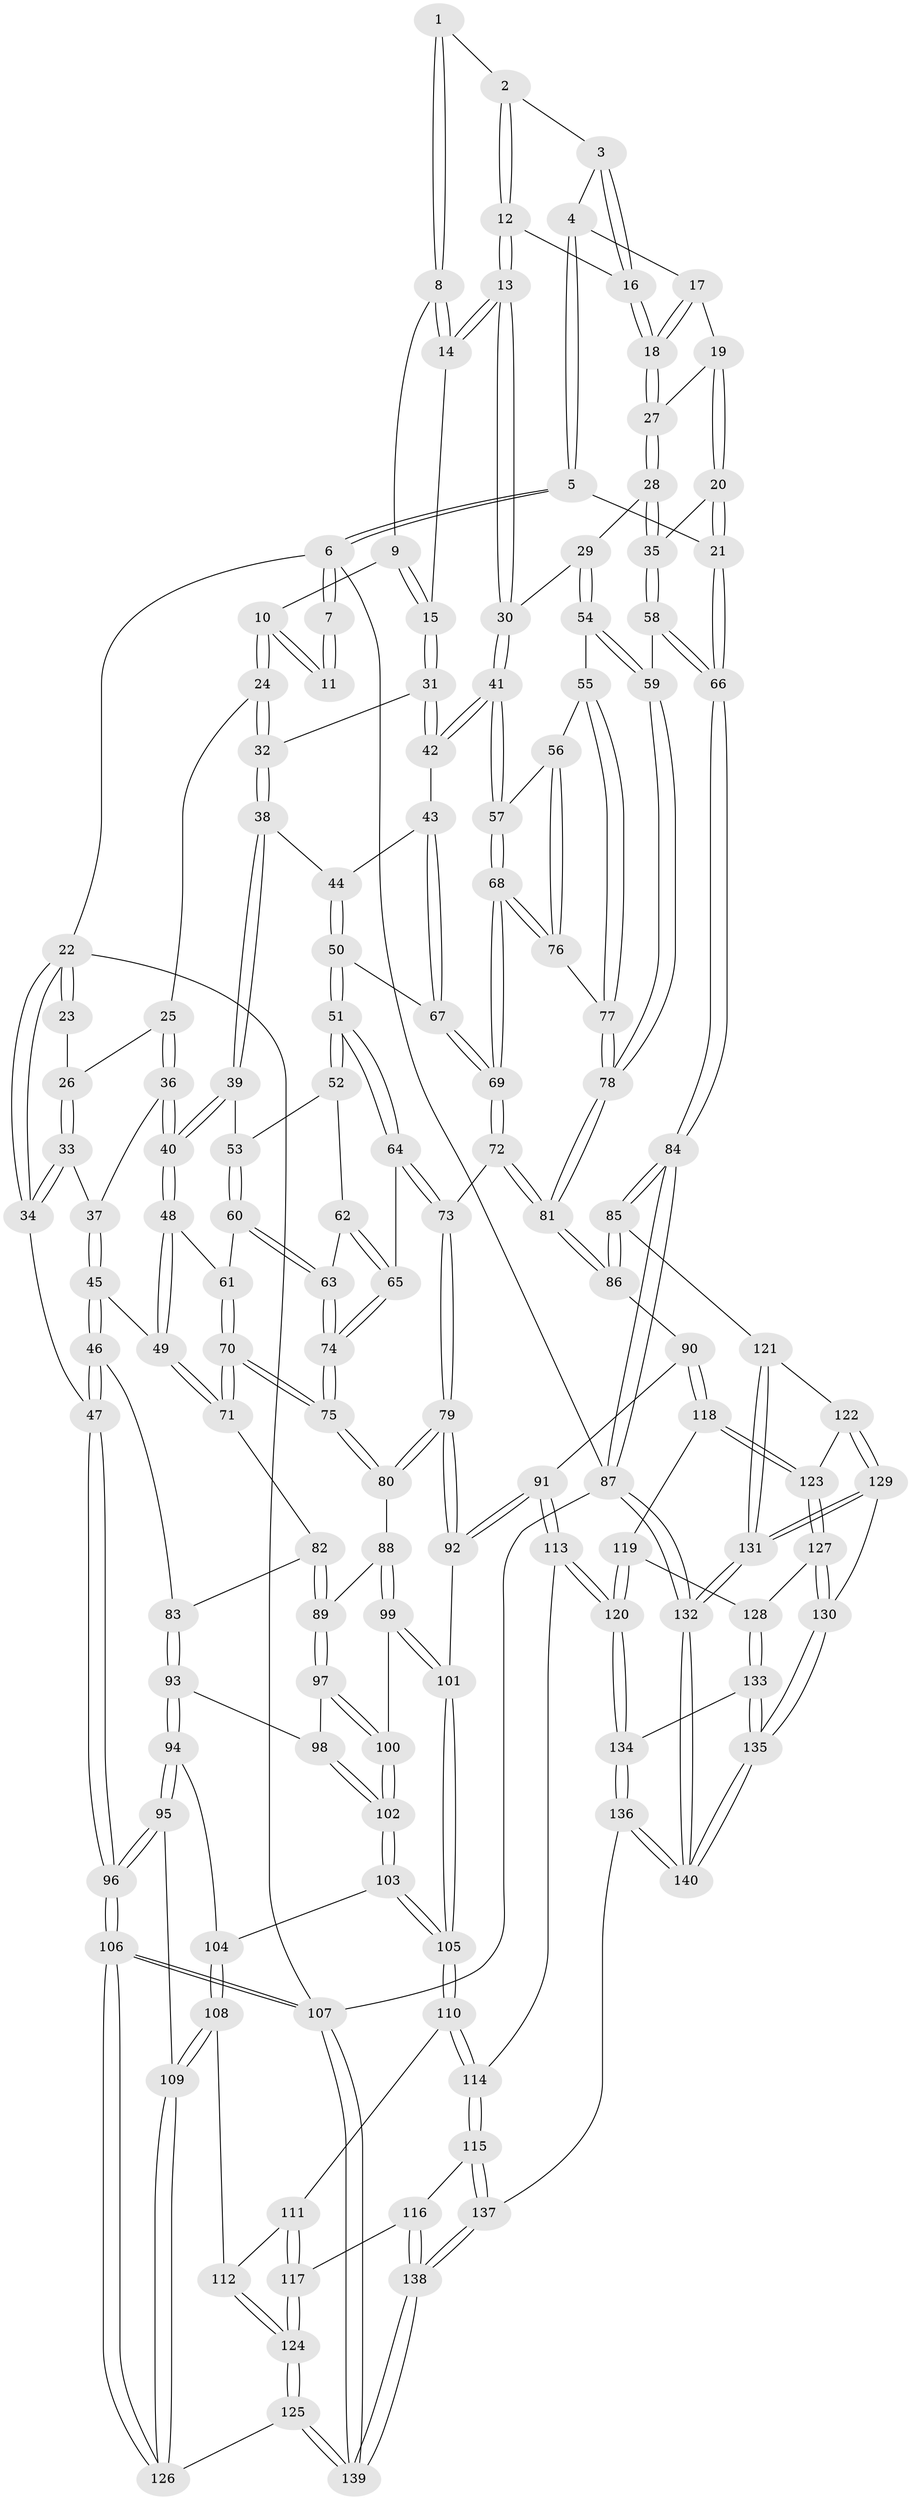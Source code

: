 // coarse degree distribution, {4: 0.3142857142857143, 5: 0.07142857142857142, 3: 0.5285714285714286, 2: 0.08571428571428572}
// Generated by graph-tools (version 1.1) at 2025/54/03/04/25 22:54:28]
// undirected, 140 vertices, 347 edges
graph export_dot {
  node [color=gray90,style=filled];
  1 [pos="+0.7828841616707584+0"];
  2 [pos="+0.8071274595670417+0"];
  3 [pos="+0.8765639857204923+0.047795192275762004"];
  4 [pos="+0.8809609418621323+0.05010676469124276"];
  5 [pos="+1+0.08204886502743743"];
  6 [pos="+1+0"];
  7 [pos="+0.7770200573712419+0"];
  8 [pos="+0.6979152459757512+0.047021176381359935"];
  9 [pos="+0.6114175910104421+0.032400748827304225"];
  10 [pos="+0.3728859452672102+0"];
  11 [pos="+0.36769167091777805+0"];
  12 [pos="+0.7794830324392984+0.11290841709305185"];
  13 [pos="+0.7171338643925467+0.15050276401557175"];
  14 [pos="+0.6970057522564574+0.14056591967587792"];
  15 [pos="+0.6432806720630709+0.14980634209736474"];
  16 [pos="+0.8249115749913549+0.11897759237675878"];
  17 [pos="+0.8923476477911297+0.11266904945499681"];
  18 [pos="+0.8404409883422481+0.13738891081573365"];
  19 [pos="+0.9117796495753415+0.13493344789330028"];
  20 [pos="+1+0.19160683729659297"];
  21 [pos="+1+0.14839336841234485"];
  22 [pos="+0+0"];
  23 [pos="+0.012882587936234327+0"];
  24 [pos="+0.3732258322644657+0"];
  25 [pos="+0.3002613875942974+0.10534606826655384"];
  26 [pos="+0.09824205928430468+0.10910750222380591"];
  27 [pos="+0.8509914431688221+0.1669919284325073"];
  28 [pos="+0.847729856397399+0.2263903630558834"];
  29 [pos="+0.7941208322307887+0.2401382899057469"];
  30 [pos="+0.7588649478971095+0.2303460585674784"];
  31 [pos="+0.6144403290109506+0.16291413979909306"];
  32 [pos="+0.5204425606040756+0.1634626592717481"];
  33 [pos="+0.10986100856838987+0.18303855245947148"];
  34 [pos="+0+0.16145843656716338"];
  35 [pos="+0.9217719133940024+0.25091371324148254"];
  36 [pos="+0.27997112206606+0.18190851927471524"];
  37 [pos="+0.11002297403260936+0.18327788041967694"];
  38 [pos="+0.5188459315496401+0.16731544659552244"];
  39 [pos="+0.40512212460821373+0.2529880028332014"];
  40 [pos="+0.3039030983940883+0.2410026104455031"];
  41 [pos="+0.6831627089083868+0.3120595071471086"];
  42 [pos="+0.6547058855009625+0.30533284621183504"];
  43 [pos="+0.633988486842428+0.31087129346023135"];
  44 [pos="+0.5382996217404352+0.24323463520643537"];
  45 [pos="+0.07483770486515501+0.3569127558487764"];
  46 [pos="+0.059374236447569756+0.3701066916076991"];
  47 [pos="+0+0.4115548118873295"];
  48 [pos="+0.2846519134168634+0.289440819543682"];
  49 [pos="+0.21737751715016193+0.3444946377754568"];
  50 [pos="+0.5145856176450981+0.33588363914518865"];
  51 [pos="+0.5066377119796087+0.3441953280738978"];
  52 [pos="+0.44454706727567933+0.30894045783568214"];
  53 [pos="+0.4162893583708296+0.27415780450973126"];
  54 [pos="+0.8177506957056484+0.3827848090117099"];
  55 [pos="+0.8063808513740367+0.3837948894274303"];
  56 [pos="+0.6947464111537079+0.3319816053038919"];
  57 [pos="+0.6879351376963558+0.3220601851009822"];
  58 [pos="+0.88264991459997+0.4028706172980701"];
  59 [pos="+0.8569200622010877+0.4006643978693871"];
  60 [pos="+0.38497410765795276+0.36891242009666986"];
  61 [pos="+0.300791564559368+0.31190125468816066"];
  62 [pos="+0.4302403927308548+0.3393251339803861"];
  63 [pos="+0.3908885408607431+0.3783921582026136"];
  64 [pos="+0.5057419533371504+0.3991283727557681"];
  65 [pos="+0.43974123317666014+0.40499929088731673"];
  66 [pos="+1+0.6143122457176211"];
  67 [pos="+0.6157907516364144+0.32699040157300613"];
  68 [pos="+0.6027456609941373+0.4523174611280873"];
  69 [pos="+0.5786265810315407+0.4626065158640541"];
  70 [pos="+0.35329881829193843+0.4765759979288953"];
  71 [pos="+0.2639135743611333+0.45499857379962516"];
  72 [pos="+0.5630412734517971+0.4768330138984682"];
  73 [pos="+0.5616425945290635+0.477150494434324"];
  74 [pos="+0.39934891318888865+0.4158463981187164"];
  75 [pos="+0.3542265011624609+0.4771282660909213"];
  76 [pos="+0.691631091414868+0.4293705917235072"];
  77 [pos="+0.7236527393560276+0.44877313510881184"];
  78 [pos="+0.7477276280922739+0.5536222853398353"];
  79 [pos="+0.4717269962720389+0.5980285201765898"];
  80 [pos="+0.3751770715899076+0.5293926037659202"];
  81 [pos="+0.7446936621849924+0.5840566527388208"];
  82 [pos="+0.20459462739027945+0.5023839431233531"];
  83 [pos="+0.15260771526660005+0.5117028888226144"];
  84 [pos="+1+0.652962216786357"];
  85 [pos="+0.9889262238583603+0.686445318284159"];
  86 [pos="+0.7480685916942034+0.5925814776211277"];
  87 [pos="+1+1"];
  88 [pos="+0.3094923107694767+0.5661136418865527"];
  89 [pos="+0.2766996742872997+0.5786143298047879"];
  90 [pos="+0.6157667134680714+0.7041410314995799"];
  91 [pos="+0.5092783698041506+0.665931196246169"];
  92 [pos="+0.4761325653054668+0.6249686692931435"];
  93 [pos="+0.139923293073946+0.5599039644209041"];
  94 [pos="+0.10897999658578274+0.5996081172625477"];
  95 [pos="+0+0.6714004733482765"];
  96 [pos="+0+0.651418278923367"];
  97 [pos="+0.2568183403737778+0.6059448017425221"];
  98 [pos="+0.2465295879794272+0.6142424966191155"];
  99 [pos="+0.317778172426619+0.6539298704059968"];
  100 [pos="+0.3176633238945719+0.65390018687582"];
  101 [pos="+0.3692756538170045+0.6863650015355223"];
  102 [pos="+0.22949202484165243+0.6764521091222472"];
  103 [pos="+0.22628574443323796+0.6831396120693323"];
  104 [pos="+0.20339851948914106+0.6952769031454838"];
  105 [pos="+0.3293054384788076+0.7357982905506204"];
  106 [pos="+0+1"];
  107 [pos="+0+1"];
  108 [pos="+0.17835815544568212+0.7461611595433573"];
  109 [pos="+0.06340459211661156+0.7596847444643036"];
  110 [pos="+0.3274826827744596+0.7596066807234674"];
  111 [pos="+0.28234362445360517+0.7831061387028895"];
  112 [pos="+0.19128798114260798+0.7656647306713666"];
  113 [pos="+0.43830753114412907+0.8673509390169349"];
  114 [pos="+0.4019070964750891+0.8673211689647825"];
  115 [pos="+0.3420136872702947+0.906423120638102"];
  116 [pos="+0.3263795865514503+0.9116704174753387"];
  117 [pos="+0.24574514174868503+0.9034449076659137"];
  118 [pos="+0.6378020298684609+0.7572521401697933"];
  119 [pos="+0.5687646515595822+0.8423779794515559"];
  120 [pos="+0.46727650245982544+0.8907158436194046"];
  121 [pos="+0.9557366491282856+0.7160170661690665"];
  122 [pos="+0.7026882100962256+0.8114563580835694"];
  123 [pos="+0.6970352014494922+0.8112428779761519"];
  124 [pos="+0.20543468117312494+0.9116563895072987"];
  125 [pos="+0.18466427292553528+0.9279680324218205"];
  126 [pos="+0.08561587020478087+0.8482883582308154"];
  127 [pos="+0.6660216154187082+0.9061828130614842"];
  128 [pos="+0.6184614229712426+0.9076792120354268"];
  129 [pos="+0.8165625594646398+0.9382567496148427"];
  130 [pos="+0.6742780082242907+0.9275195536320947"];
  131 [pos="+0.8288457244675076+0.9453525512506603"];
  132 [pos="+0.8925635279567103+1"];
  133 [pos="+0.5729282307251723+0.9336227860713042"];
  134 [pos="+0.4873685354622108+0.9311284404655136"];
  135 [pos="+0.6651835921706365+1"];
  136 [pos="+0.4876457633145301+1"];
  137 [pos="+0.4809313263341345+1"];
  138 [pos="+0.29486586338434917+1"];
  139 [pos="+0.014296790277035499+1"];
  140 [pos="+0.6882862466930986+1"];
  1 -- 2;
  1 -- 8;
  1 -- 8;
  2 -- 3;
  2 -- 12;
  2 -- 12;
  3 -- 4;
  3 -- 16;
  3 -- 16;
  4 -- 5;
  4 -- 5;
  4 -- 17;
  5 -- 6;
  5 -- 6;
  5 -- 21;
  6 -- 7;
  6 -- 7;
  6 -- 22;
  6 -- 87;
  7 -- 11;
  7 -- 11;
  8 -- 9;
  8 -- 14;
  8 -- 14;
  9 -- 10;
  9 -- 15;
  9 -- 15;
  10 -- 11;
  10 -- 11;
  10 -- 24;
  10 -- 24;
  12 -- 13;
  12 -- 13;
  12 -- 16;
  13 -- 14;
  13 -- 14;
  13 -- 30;
  13 -- 30;
  14 -- 15;
  15 -- 31;
  15 -- 31;
  16 -- 18;
  16 -- 18;
  17 -- 18;
  17 -- 18;
  17 -- 19;
  18 -- 27;
  18 -- 27;
  19 -- 20;
  19 -- 20;
  19 -- 27;
  20 -- 21;
  20 -- 21;
  20 -- 35;
  21 -- 66;
  21 -- 66;
  22 -- 23;
  22 -- 23;
  22 -- 34;
  22 -- 34;
  22 -- 107;
  23 -- 26;
  24 -- 25;
  24 -- 32;
  24 -- 32;
  25 -- 26;
  25 -- 36;
  25 -- 36;
  26 -- 33;
  26 -- 33;
  27 -- 28;
  27 -- 28;
  28 -- 29;
  28 -- 35;
  28 -- 35;
  29 -- 30;
  29 -- 54;
  29 -- 54;
  30 -- 41;
  30 -- 41;
  31 -- 32;
  31 -- 42;
  31 -- 42;
  32 -- 38;
  32 -- 38;
  33 -- 34;
  33 -- 34;
  33 -- 37;
  34 -- 47;
  35 -- 58;
  35 -- 58;
  36 -- 37;
  36 -- 40;
  36 -- 40;
  37 -- 45;
  37 -- 45;
  38 -- 39;
  38 -- 39;
  38 -- 44;
  39 -- 40;
  39 -- 40;
  39 -- 53;
  40 -- 48;
  40 -- 48;
  41 -- 42;
  41 -- 42;
  41 -- 57;
  41 -- 57;
  42 -- 43;
  43 -- 44;
  43 -- 67;
  43 -- 67;
  44 -- 50;
  44 -- 50;
  45 -- 46;
  45 -- 46;
  45 -- 49;
  46 -- 47;
  46 -- 47;
  46 -- 83;
  47 -- 96;
  47 -- 96;
  48 -- 49;
  48 -- 49;
  48 -- 61;
  49 -- 71;
  49 -- 71;
  50 -- 51;
  50 -- 51;
  50 -- 67;
  51 -- 52;
  51 -- 52;
  51 -- 64;
  51 -- 64;
  52 -- 53;
  52 -- 62;
  53 -- 60;
  53 -- 60;
  54 -- 55;
  54 -- 59;
  54 -- 59;
  55 -- 56;
  55 -- 77;
  55 -- 77;
  56 -- 57;
  56 -- 76;
  56 -- 76;
  57 -- 68;
  57 -- 68;
  58 -- 59;
  58 -- 66;
  58 -- 66;
  59 -- 78;
  59 -- 78;
  60 -- 61;
  60 -- 63;
  60 -- 63;
  61 -- 70;
  61 -- 70;
  62 -- 63;
  62 -- 65;
  62 -- 65;
  63 -- 74;
  63 -- 74;
  64 -- 65;
  64 -- 73;
  64 -- 73;
  65 -- 74;
  65 -- 74;
  66 -- 84;
  66 -- 84;
  67 -- 69;
  67 -- 69;
  68 -- 69;
  68 -- 69;
  68 -- 76;
  68 -- 76;
  69 -- 72;
  69 -- 72;
  70 -- 71;
  70 -- 71;
  70 -- 75;
  70 -- 75;
  71 -- 82;
  72 -- 73;
  72 -- 81;
  72 -- 81;
  73 -- 79;
  73 -- 79;
  74 -- 75;
  74 -- 75;
  75 -- 80;
  75 -- 80;
  76 -- 77;
  77 -- 78;
  77 -- 78;
  78 -- 81;
  78 -- 81;
  79 -- 80;
  79 -- 80;
  79 -- 92;
  79 -- 92;
  80 -- 88;
  81 -- 86;
  81 -- 86;
  82 -- 83;
  82 -- 89;
  82 -- 89;
  83 -- 93;
  83 -- 93;
  84 -- 85;
  84 -- 85;
  84 -- 87;
  84 -- 87;
  85 -- 86;
  85 -- 86;
  85 -- 121;
  86 -- 90;
  87 -- 132;
  87 -- 132;
  87 -- 107;
  88 -- 89;
  88 -- 99;
  88 -- 99;
  89 -- 97;
  89 -- 97;
  90 -- 91;
  90 -- 118;
  90 -- 118;
  91 -- 92;
  91 -- 92;
  91 -- 113;
  91 -- 113;
  92 -- 101;
  93 -- 94;
  93 -- 94;
  93 -- 98;
  94 -- 95;
  94 -- 95;
  94 -- 104;
  95 -- 96;
  95 -- 96;
  95 -- 109;
  96 -- 106;
  96 -- 106;
  97 -- 98;
  97 -- 100;
  97 -- 100;
  98 -- 102;
  98 -- 102;
  99 -- 100;
  99 -- 101;
  99 -- 101;
  100 -- 102;
  100 -- 102;
  101 -- 105;
  101 -- 105;
  102 -- 103;
  102 -- 103;
  103 -- 104;
  103 -- 105;
  103 -- 105;
  104 -- 108;
  104 -- 108;
  105 -- 110;
  105 -- 110;
  106 -- 107;
  106 -- 107;
  106 -- 126;
  106 -- 126;
  107 -- 139;
  107 -- 139;
  108 -- 109;
  108 -- 109;
  108 -- 112;
  109 -- 126;
  109 -- 126;
  110 -- 111;
  110 -- 114;
  110 -- 114;
  111 -- 112;
  111 -- 117;
  111 -- 117;
  112 -- 124;
  112 -- 124;
  113 -- 114;
  113 -- 120;
  113 -- 120;
  114 -- 115;
  114 -- 115;
  115 -- 116;
  115 -- 137;
  115 -- 137;
  116 -- 117;
  116 -- 138;
  116 -- 138;
  117 -- 124;
  117 -- 124;
  118 -- 119;
  118 -- 123;
  118 -- 123;
  119 -- 120;
  119 -- 120;
  119 -- 128;
  120 -- 134;
  120 -- 134;
  121 -- 122;
  121 -- 131;
  121 -- 131;
  122 -- 123;
  122 -- 129;
  122 -- 129;
  123 -- 127;
  123 -- 127;
  124 -- 125;
  124 -- 125;
  125 -- 126;
  125 -- 139;
  125 -- 139;
  127 -- 128;
  127 -- 130;
  127 -- 130;
  128 -- 133;
  128 -- 133;
  129 -- 130;
  129 -- 131;
  129 -- 131;
  130 -- 135;
  130 -- 135;
  131 -- 132;
  131 -- 132;
  132 -- 140;
  132 -- 140;
  133 -- 134;
  133 -- 135;
  133 -- 135;
  134 -- 136;
  134 -- 136;
  135 -- 140;
  135 -- 140;
  136 -- 137;
  136 -- 140;
  136 -- 140;
  137 -- 138;
  137 -- 138;
  138 -- 139;
  138 -- 139;
}
